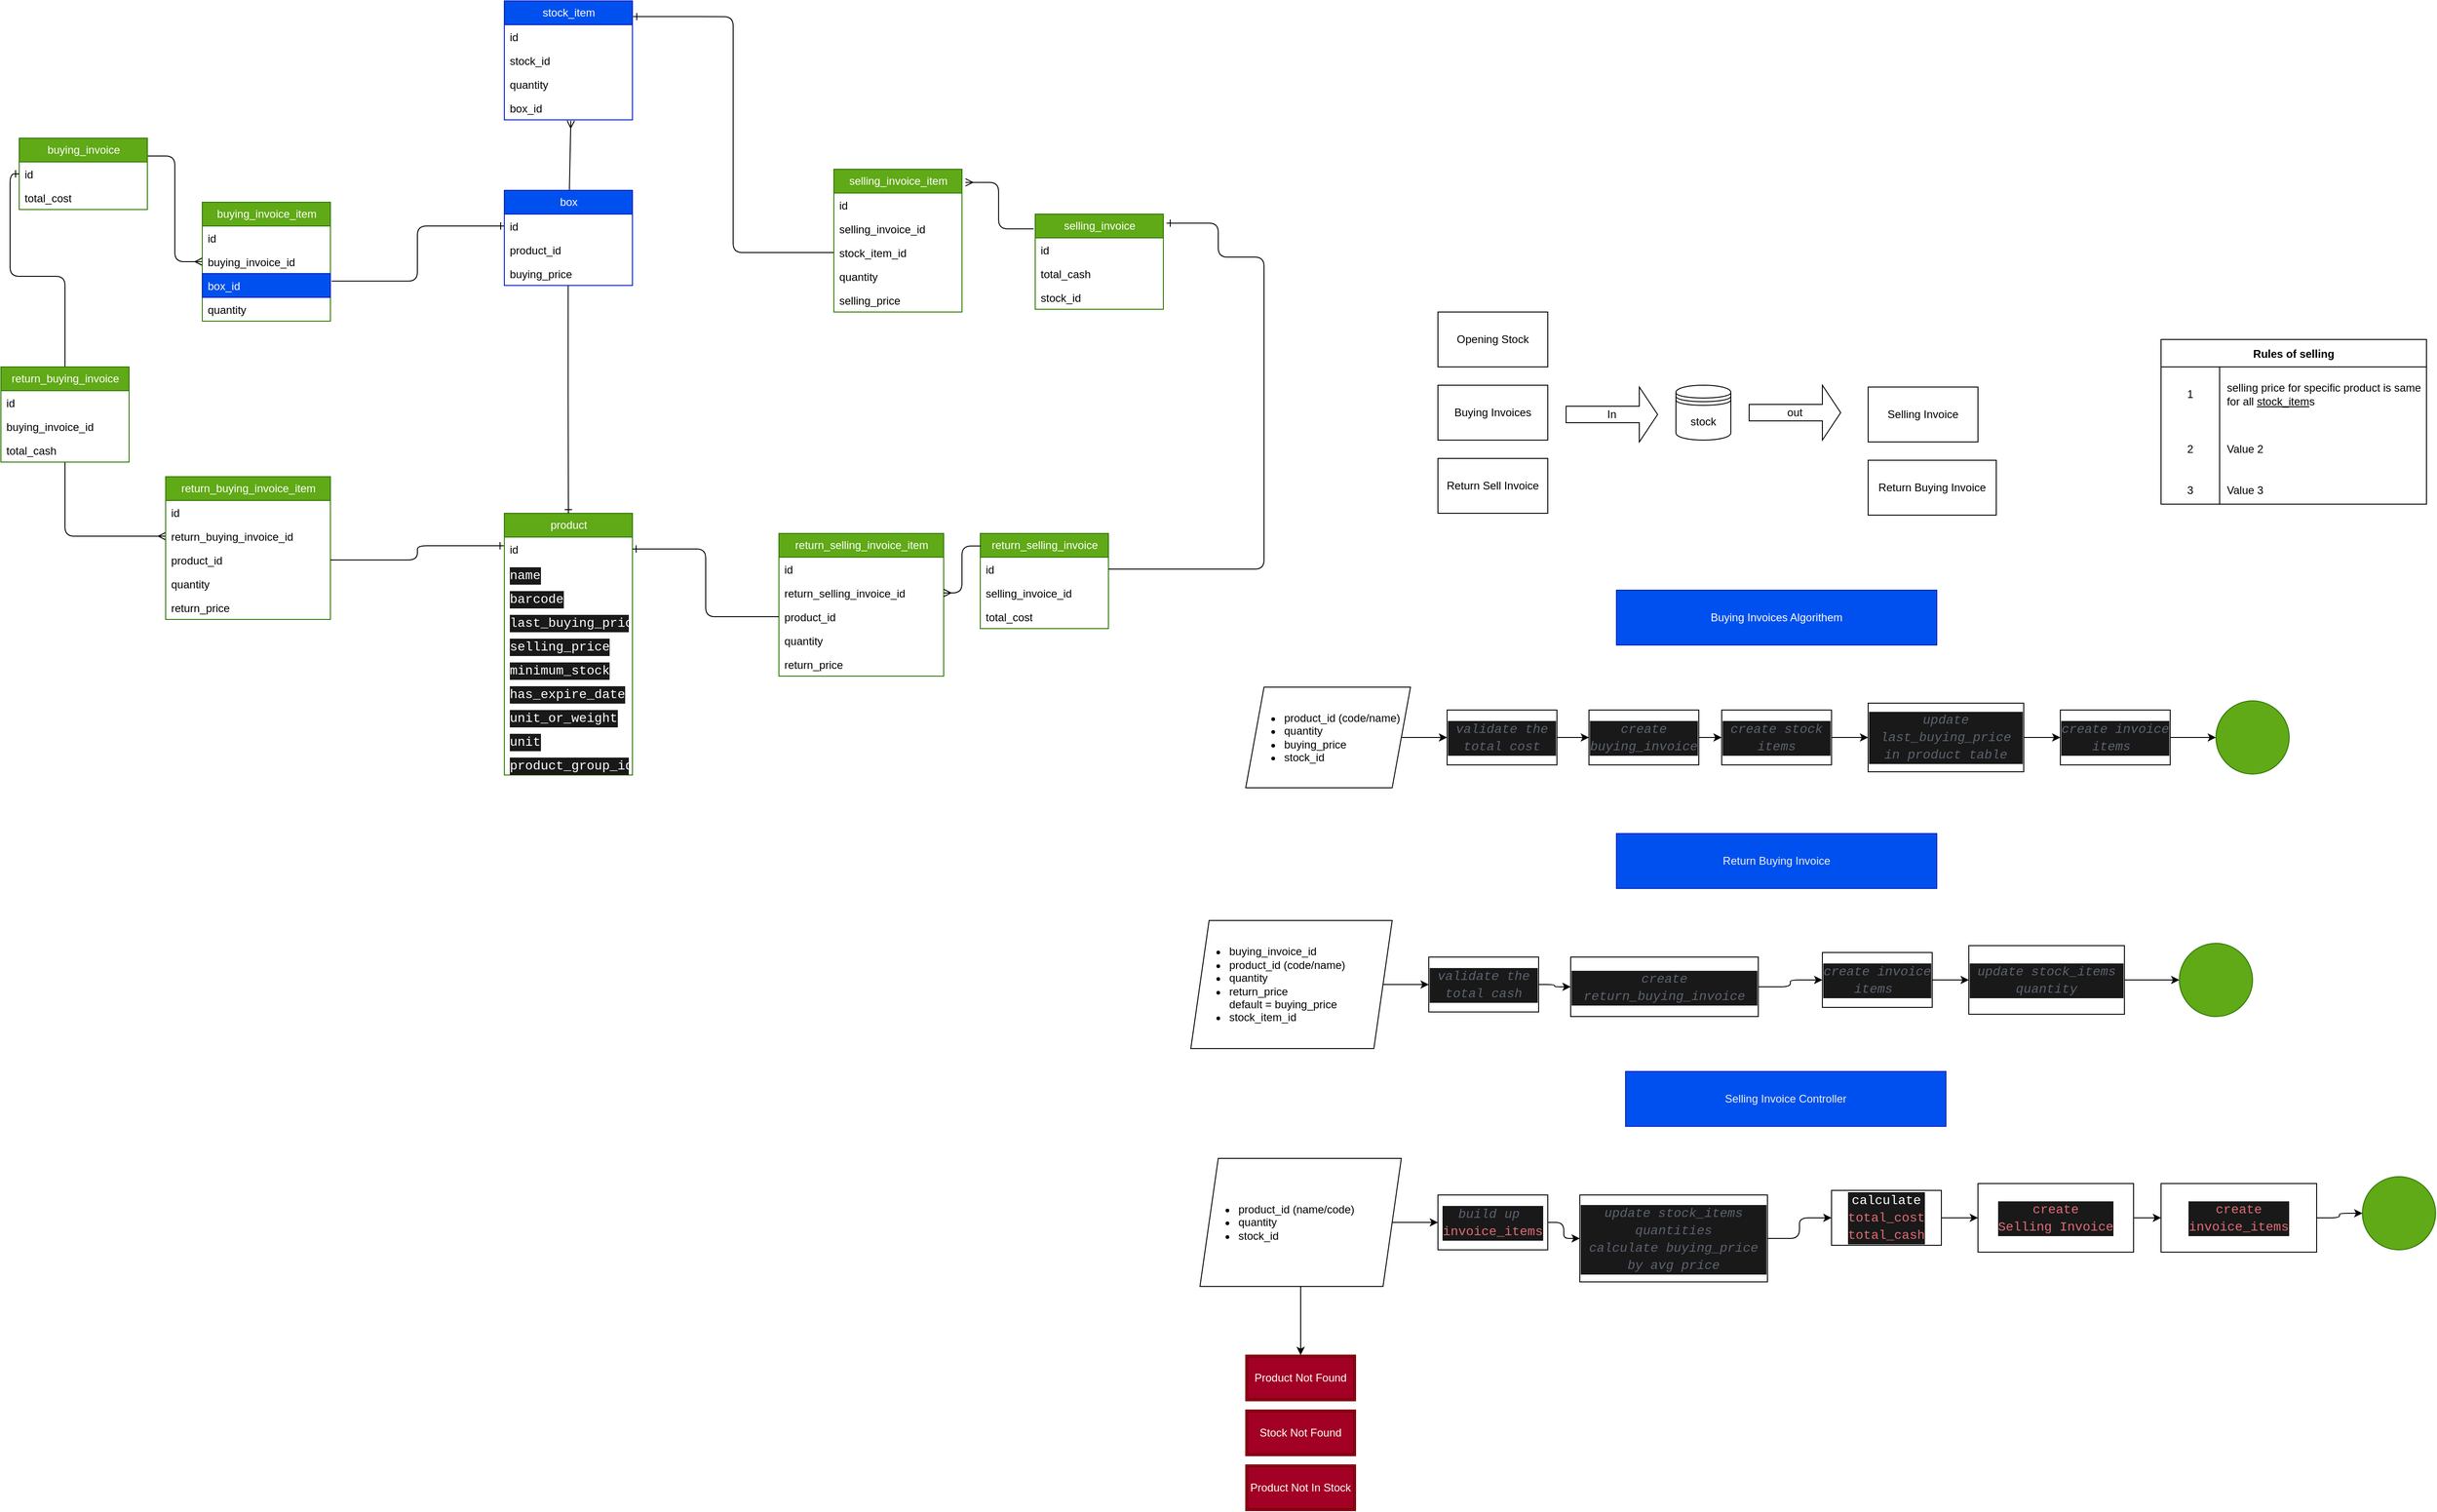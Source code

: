 <mxfile>
    <diagram id="ewKfwyuuxgagrDvrRpuj" name="Page-1">
        <mxGraphModel dx="722" dy="506" grid="1" gridSize="10" guides="1" tooltips="1" connect="1" arrows="1" fold="1" page="1" pageScale="1" pageWidth="850" pageHeight="1100" math="0" shadow="0">
            <root>
                <mxCell id="0"/>
                <mxCell id="1" parent="0"/>
                <mxCell id="28" style="edgeStyle=orthogonalEdgeStyle;html=1;entryX=0;entryY=0.5;entryDx=0;entryDy=0;endArrow=ERmany;endFill=0;exitX=1;exitY=0.25;exitDx=0;exitDy=0;" parent="1" source="6" target="12" edge="1">
                    <mxGeometry relative="1" as="geometry"/>
                </mxCell>
                <mxCell id="6" value="buying_invoice" style="swimlane;fontStyle=0;childLayout=stackLayout;horizontal=1;startSize=26;fillColor=#60a917;horizontalStack=0;resizeParent=1;resizeParentMax=0;resizeLast=0;collapsible=1;marginBottom=0;html=1;fontColor=#ffffff;strokeColor=#2D7600;" parent="1" vertex="1">
                    <mxGeometry x="190" y="190" width="140" height="78" as="geometry"/>
                </mxCell>
                <mxCell id="7" value="id" style="text;strokeColor=none;fillColor=none;align=left;verticalAlign=top;spacingLeft=4;spacingRight=4;overflow=hidden;rotatable=0;points=[[0,0.5],[1,0.5]];portConstraint=eastwest;whiteSpace=wrap;html=1;" parent="6" vertex="1">
                    <mxGeometry y="26" width="140" height="26" as="geometry"/>
                </mxCell>
                <mxCell id="8" value="total_cost" style="text;strokeColor=none;fillColor=none;align=left;verticalAlign=top;spacingLeft=4;spacingRight=4;overflow=hidden;rotatable=0;points=[[0,0.5],[1,0.5]];portConstraint=eastwest;whiteSpace=wrap;html=1;" parent="6" vertex="1">
                    <mxGeometry y="52" width="140" height="26" as="geometry"/>
                </mxCell>
                <mxCell id="39" value="" style="edgeStyle=orthogonalEdgeStyle;html=1;exitX=1.009;exitY=0.316;exitDx=0;exitDy=0;exitPerimeter=0;entryX=0;entryY=0.5;entryDx=0;entryDy=0;endArrow=ERone;endFill=0;" parent="1" source="13" target="20" edge="1">
                    <mxGeometry relative="1" as="geometry"/>
                </mxCell>
                <mxCell id="10" value="buying_invoice_item" style="swimlane;fontStyle=0;childLayout=stackLayout;horizontal=1;startSize=26;fillColor=#60a917;horizontalStack=0;resizeParent=1;resizeParentMax=0;resizeLast=0;collapsible=1;marginBottom=0;html=1;fontColor=#ffffff;strokeColor=#2D7600;" parent="1" vertex="1">
                    <mxGeometry x="390" y="260" width="140" height="130" as="geometry"/>
                </mxCell>
                <mxCell id="11" value="id" style="text;strokeColor=none;fillColor=none;align=left;verticalAlign=top;spacingLeft=4;spacingRight=4;overflow=hidden;rotatable=0;points=[[0,0.5],[1,0.5]];portConstraint=eastwest;whiteSpace=wrap;html=1;" parent="10" vertex="1">
                    <mxGeometry y="26" width="140" height="26" as="geometry"/>
                </mxCell>
                <mxCell id="12" value="buying_invoice_id" style="text;strokeColor=none;fillColor=none;align=left;verticalAlign=top;spacingLeft=4;spacingRight=4;overflow=hidden;rotatable=0;points=[[0,0.5],[1,0.5]];portConstraint=eastwest;whiteSpace=wrap;html=1;" parent="10" vertex="1">
                    <mxGeometry y="52" width="140" height="26" as="geometry"/>
                </mxCell>
                <mxCell id="13" value="box_id" style="text;strokeColor=#001DBC;fillColor=#0050ef;align=left;verticalAlign=top;spacingLeft=4;spacingRight=4;overflow=hidden;rotatable=0;points=[[0,0.5],[1,0.5]];portConstraint=eastwest;whiteSpace=wrap;html=1;fontColor=#ffffff;" parent="10" vertex="1">
                    <mxGeometry y="78" width="140" height="26" as="geometry"/>
                </mxCell>
                <mxCell id="15" value="quantity " style="text;strokeColor=none;fillColor=none;align=left;verticalAlign=top;spacingLeft=4;spacingRight=4;overflow=hidden;rotatable=0;points=[[0,0.5],[1,0.5]];portConstraint=eastwest;whiteSpace=wrap;html=1;" parent="10" vertex="1">
                    <mxGeometry y="104" width="140" height="26" as="geometry"/>
                </mxCell>
                <mxCell id="265" style="edgeStyle=none;html=1;endArrow=ERmany;endFill=0;entryX=0.519;entryY=1.034;entryDx=0;entryDy=0;entryPerimeter=0;" parent="1" source="19" target="267" edge="1">
                    <mxGeometry relative="1" as="geometry"/>
                </mxCell>
                <mxCell id="19" value="box" style="swimlane;fontStyle=0;childLayout=stackLayout;horizontal=1;startSize=26;fillColor=#0050ef;horizontalStack=0;resizeParent=1;resizeParentMax=0;resizeLast=0;collapsible=1;marginBottom=0;html=1;fontColor=#ffffff;strokeColor=#001DBC;" parent="1" vertex="1">
                    <mxGeometry x="720" y="247" width="140" height="104" as="geometry"/>
                </mxCell>
                <mxCell id="20" value="id" style="text;strokeColor=none;fillColor=none;align=left;verticalAlign=top;spacingLeft=4;spacingRight=4;overflow=hidden;rotatable=0;points=[[0,0.5],[1,0.5]];portConstraint=eastwest;whiteSpace=wrap;html=1;" parent="19" vertex="1">
                    <mxGeometry y="26" width="140" height="26" as="geometry"/>
                </mxCell>
                <mxCell id="22" value="product_id " style="text;strokeColor=none;fillColor=none;align=left;verticalAlign=top;spacingLeft=4;spacingRight=4;overflow=hidden;rotatable=0;points=[[0,0.5],[1,0.5]];portConstraint=eastwest;whiteSpace=wrap;html=1;" parent="19" vertex="1">
                    <mxGeometry y="52" width="140" height="26" as="geometry"/>
                </mxCell>
                <mxCell id="24" value="buying_price " style="text;strokeColor=none;fillColor=none;align=left;verticalAlign=top;spacingLeft=4;spacingRight=4;overflow=hidden;rotatable=0;points=[[0,0.5],[1,0.5]];portConstraint=eastwest;whiteSpace=wrap;html=1;" parent="19" vertex="1">
                    <mxGeometry y="78" width="140" height="26" as="geometry"/>
                </mxCell>
                <mxCell id="120" style="edgeStyle=orthogonalEdgeStyle;html=1;entryX=0;entryY=0.5;entryDx=0;entryDy=0;endArrow=ERmany;endFill=0;" parent="1" source="40" target="51" edge="1">
                    <mxGeometry relative="1" as="geometry"/>
                </mxCell>
                <mxCell id="124" style="edgeStyle=orthogonalEdgeStyle;html=1;entryX=0;entryY=0.5;entryDx=0;entryDy=0;endArrow=ERone;endFill=0;" parent="1" source="40" target="7" edge="1">
                    <mxGeometry relative="1" as="geometry"/>
                </mxCell>
                <mxCell id="40" value="return_buying_invoice" style="swimlane;fontStyle=0;childLayout=stackLayout;horizontal=1;startSize=26;fillColor=#60a917;horizontalStack=0;resizeParent=1;resizeParentMax=0;resizeLast=0;collapsible=1;marginBottom=0;html=1;fontColor=#ffffff;strokeColor=#2D7600;" parent="1" vertex="1">
                    <mxGeometry x="170" y="440" width="140" height="104" as="geometry"/>
                </mxCell>
                <mxCell id="41" value="id" style="text;strokeColor=none;fillColor=none;align=left;verticalAlign=top;spacingLeft=4;spacingRight=4;overflow=hidden;rotatable=0;points=[[0,0.5],[1,0.5]];portConstraint=eastwest;whiteSpace=wrap;html=1;" parent="40" vertex="1">
                    <mxGeometry y="26" width="140" height="26" as="geometry"/>
                </mxCell>
                <mxCell id="42" value="&lt;span class=&quot;notion-enable-hover&quot; data-token-index=&quot;0&quot; style=&quot;color:inherit;border-bottom:0.05em solid;word-wrap:break-word&quot;&gt;buying_invoice_id&lt;/span&gt;" style="text;strokeColor=none;fillColor=none;align=left;verticalAlign=top;spacingLeft=4;spacingRight=4;overflow=hidden;rotatable=0;points=[[0,0.5],[1,0.5]];portConstraint=eastwest;whiteSpace=wrap;html=1;" parent="40" vertex="1">
                    <mxGeometry y="52" width="140" height="26" as="geometry"/>
                </mxCell>
                <mxCell id="43" value="total_cash  " style="text;strokeColor=none;fillColor=none;align=left;verticalAlign=top;spacingLeft=4;spacingRight=4;overflow=hidden;rotatable=0;points=[[0,0.5],[1,0.5]];portConstraint=eastwest;whiteSpace=wrap;html=1;" parent="40" vertex="1">
                    <mxGeometry y="78" width="140" height="26" as="geometry"/>
                </mxCell>
                <mxCell id="49" value="return_buying_invoice_item" style="swimlane;fontStyle=0;childLayout=stackLayout;horizontal=1;startSize=26;fillColor=#60a917;horizontalStack=0;resizeParent=1;resizeParentMax=0;resizeLast=0;collapsible=1;marginBottom=0;html=1;fontColor=#ffffff;strokeColor=#2D7600;" parent="1" vertex="1">
                    <mxGeometry x="350" y="560" width="180" height="156" as="geometry"/>
                </mxCell>
                <mxCell id="50" value="id" style="text;strokeColor=none;fillColor=none;align=left;verticalAlign=top;spacingLeft=4;spacingRight=4;overflow=hidden;rotatable=0;points=[[0,0.5],[1,0.5]];portConstraint=eastwest;whiteSpace=wrap;html=1;" parent="49" vertex="1">
                    <mxGeometry y="26" width="180" height="26" as="geometry"/>
                </mxCell>
                <mxCell id="51" value="return_buying_invoice_id" style="text;strokeColor=none;fillColor=none;align=left;verticalAlign=top;spacingLeft=4;spacingRight=4;overflow=hidden;rotatable=0;points=[[0,0.5],[1,0.5]];portConstraint=eastwest;whiteSpace=wrap;html=1;" parent="49" vertex="1">
                    <mxGeometry y="52" width="180" height="26" as="geometry"/>
                </mxCell>
                <mxCell id="52" value="product_id " style="text;strokeColor=none;fillColor=none;align=left;verticalAlign=top;spacingLeft=4;spacingRight=4;overflow=hidden;rotatable=0;points=[[0,0.5],[1,0.5]];portConstraint=eastwest;whiteSpace=wrap;html=1;" parent="49" vertex="1">
                    <mxGeometry y="78" width="180" height="26" as="geometry"/>
                </mxCell>
                <mxCell id="53" value="quantity  " style="text;strokeColor=none;fillColor=none;align=left;verticalAlign=top;spacingLeft=4;spacingRight=4;overflow=hidden;rotatable=0;points=[[0,0.5],[1,0.5]];portConstraint=eastwest;whiteSpace=wrap;html=1;" parent="49" vertex="1">
                    <mxGeometry y="104" width="180" height="26" as="geometry"/>
                </mxCell>
                <mxCell id="54" value="&lt;span class=&quot;notion-enable-hover&quot; data-token-index=&quot;0&quot; style=&quot;color:inherit;border-bottom:0.05em solid;word-wrap:break-word&quot;&gt;return_price &lt;/span&gt;" style="text;strokeColor=none;fillColor=none;align=left;verticalAlign=top;spacingLeft=4;spacingRight=4;overflow=hidden;rotatable=0;points=[[0,0.5],[1,0.5]];portConstraint=eastwest;whiteSpace=wrap;html=1;" parent="49" vertex="1">
                    <mxGeometry y="130" width="180" height="26" as="geometry"/>
                </mxCell>
                <mxCell id="103" value="return_selling_invoice" style="swimlane;fontStyle=0;childLayout=stackLayout;horizontal=1;startSize=26;fillColor=#60a917;horizontalStack=0;resizeParent=1;resizeParentMax=0;resizeLast=0;collapsible=1;marginBottom=0;html=1;fontColor=#ffffff;strokeColor=#2D7600;" parent="1" vertex="1">
                    <mxGeometry x="1240" y="622" width="140" height="104" as="geometry"/>
                </mxCell>
                <mxCell id="104" value="id" style="text;strokeColor=none;fillColor=none;align=left;verticalAlign=top;spacingLeft=4;spacingRight=4;overflow=hidden;rotatable=0;points=[[0,0.5],[1,0.5]];portConstraint=eastwest;whiteSpace=wrap;html=1;" parent="103" vertex="1">
                    <mxGeometry y="26" width="140" height="26" as="geometry"/>
                </mxCell>
                <mxCell id="105" value="selling_invoice_id" style="text;strokeColor=none;fillColor=none;align=left;verticalAlign=top;spacingLeft=4;spacingRight=4;overflow=hidden;rotatable=0;points=[[0,0.5],[1,0.5]];portConstraint=eastwest;whiteSpace=wrap;html=1;" parent="103" vertex="1">
                    <mxGeometry y="52" width="140" height="26" as="geometry"/>
                </mxCell>
                <mxCell id="106" value="total_cost" style="text;strokeColor=none;fillColor=none;align=left;verticalAlign=top;spacingLeft=4;spacingRight=4;overflow=hidden;rotatable=0;points=[[0,0.5],[1,0.5]];portConstraint=eastwest;whiteSpace=wrap;html=1;" parent="103" vertex="1">
                    <mxGeometry y="78" width="140" height="26" as="geometry"/>
                </mxCell>
                <mxCell id="112" value="return_selling_invoice_item" style="swimlane;fontStyle=0;childLayout=stackLayout;horizontal=1;startSize=26;fillColor=#60a917;horizontalStack=0;resizeParent=1;resizeParentMax=0;resizeLast=0;collapsible=1;marginBottom=0;html=1;fontColor=#ffffff;strokeColor=#2D7600;" parent="1" vertex="1">
                    <mxGeometry x="1020" y="622" width="180" height="156" as="geometry"/>
                </mxCell>
                <mxCell id="113" value="id" style="text;strokeColor=none;fillColor=none;align=left;verticalAlign=top;spacingLeft=4;spacingRight=4;overflow=hidden;rotatable=0;points=[[0,0.5],[1,0.5]];portConstraint=eastwest;whiteSpace=wrap;html=1;" parent="112" vertex="1">
                    <mxGeometry y="26" width="180" height="26" as="geometry"/>
                </mxCell>
                <mxCell id="114" value="return_selling_invoice_id" style="text;strokeColor=none;fillColor=none;align=left;verticalAlign=top;spacingLeft=4;spacingRight=4;overflow=hidden;rotatable=0;points=[[0,0.5],[1,0.5]];portConstraint=eastwest;whiteSpace=wrap;html=1;" parent="112" vertex="1">
                    <mxGeometry y="52" width="180" height="26" as="geometry"/>
                </mxCell>
                <mxCell id="116" value="product_id" style="text;strokeColor=none;fillColor=none;align=left;verticalAlign=top;spacingLeft=4;spacingRight=4;overflow=hidden;rotatable=0;points=[[0,0.5],[1,0.5]];portConstraint=eastwest;whiteSpace=wrap;html=1;" parent="112" vertex="1">
                    <mxGeometry y="78" width="180" height="26" as="geometry"/>
                </mxCell>
                <mxCell id="240" value="quantity" style="text;strokeColor=none;fillColor=none;align=left;verticalAlign=top;spacingLeft=4;spacingRight=4;overflow=hidden;rotatable=0;points=[[0,0.5],[1,0.5]];portConstraint=eastwest;whiteSpace=wrap;html=1;" parent="112" vertex="1">
                    <mxGeometry y="104" width="180" height="26" as="geometry"/>
                </mxCell>
                <mxCell id="241" value="return_price" style="text;strokeColor=none;fillColor=none;align=left;verticalAlign=top;spacingLeft=4;spacingRight=4;overflow=hidden;rotatable=0;points=[[0,0.5],[1,0.5]];portConstraint=eastwest;whiteSpace=wrap;html=1;" parent="112" vertex="1">
                    <mxGeometry y="130" width="180" height="26" as="geometry"/>
                </mxCell>
                <mxCell id="125" style="edgeStyle=orthogonalEdgeStyle;html=1;entryX=1;entryY=0.5;entryDx=0;entryDy=0;endArrow=ERmany;endFill=0;exitX=0.003;exitY=0.132;exitDx=0;exitDy=0;exitPerimeter=0;" parent="1" source="103" target="114" edge="1">
                    <mxGeometry relative="1" as="geometry"/>
                </mxCell>
                <mxCell id="127" style="edgeStyle=orthogonalEdgeStyle;html=1;entryX=1.027;entryY=0.092;entryDx=0;entryDy=0;endArrow=ERmany;endFill=0;entryPerimeter=0;exitX=-0.012;exitY=0.155;exitDx=0;exitDy=0;exitPerimeter=0;" parent="1" source="254" target="246" edge="1">
                    <mxGeometry relative="1" as="geometry">
                        <mxPoint x="1310" y="290" as="sourcePoint"/>
                        <mxPoint x="1200" y="286" as="targetPoint"/>
                    </mxGeometry>
                </mxCell>
                <mxCell id="128" style="edgeStyle=orthogonalEdgeStyle;html=1;endArrow=ERone;endFill=0;exitX=1;exitY=0.5;exitDx=0;exitDy=0;entryX=1.025;entryY=0.095;entryDx=0;entryDy=0;entryPerimeter=0;" parent="1" source="104" target="254" edge="1">
                    <mxGeometry relative="1" as="geometry">
                        <mxPoint x="1460.7" y="313.65" as="targetPoint"/>
                        <Array as="points">
                            <mxPoint x="1550" y="661"/>
                            <mxPoint x="1550" y="320"/>
                            <mxPoint x="1500" y="320"/>
                            <mxPoint x="1500" y="283"/>
                        </Array>
                    </mxGeometry>
                </mxCell>
                <mxCell id="129" value="stock" style="shape=datastore;whiteSpace=wrap;html=1;strokeColor=default;" parent="1" vertex="1">
                    <mxGeometry x="2000" y="460" width="60" height="60" as="geometry"/>
                </mxCell>
                <mxCell id="130" value="In" style="shape=singleArrow;direction=east;whiteSpace=wrap;html=1;strokeColor=default;" parent="1" vertex="1">
                    <mxGeometry x="1880" y="462" width="100" height="60" as="geometry"/>
                </mxCell>
                <UserObject label="Opening Stock" treeRoot="1" id="131">
                    <mxCell style="whiteSpace=wrap;html=1;align=center;treeFolding=1;treeMoving=1;newEdgeStyle={&quot;edgeStyle&quot;:&quot;elbowEdgeStyle&quot;,&quot;startArrow&quot;:&quot;none&quot;,&quot;endArrow&quot;:&quot;none&quot;};strokeColor=default;" parent="1" vertex="1">
                        <mxGeometry x="1740" y="380" width="120" height="60" as="geometry"/>
                    </mxCell>
                </UserObject>
                <UserObject label="Buying Invoices" treeRoot="1" id="132">
                    <mxCell style="whiteSpace=wrap;html=1;align=center;treeFolding=1;treeMoving=1;newEdgeStyle={&quot;edgeStyle&quot;:&quot;elbowEdgeStyle&quot;,&quot;startArrow&quot;:&quot;none&quot;,&quot;endArrow&quot;:&quot;none&quot;};strokeColor=default;" parent="1" vertex="1">
                        <mxGeometry x="1740" y="460" width="120" height="60" as="geometry"/>
                    </mxCell>
                </UserObject>
                <UserObject label="Return Sell Invoice" treeRoot="1" id="133">
                    <mxCell style="whiteSpace=wrap;html=1;align=center;treeFolding=1;treeMoving=1;newEdgeStyle={&quot;edgeStyle&quot;:&quot;elbowEdgeStyle&quot;,&quot;startArrow&quot;:&quot;none&quot;,&quot;endArrow&quot;:&quot;none&quot;};strokeColor=default;" parent="1" vertex="1">
                        <mxGeometry x="1740" y="540" width="120" height="60" as="geometry"/>
                    </mxCell>
                </UserObject>
                <UserObject label="Selling Invoice" treeRoot="1" id="134">
                    <mxCell style="whiteSpace=wrap;html=1;align=center;treeFolding=1;treeMoving=1;newEdgeStyle={&quot;edgeStyle&quot;:&quot;elbowEdgeStyle&quot;,&quot;startArrow&quot;:&quot;none&quot;,&quot;endArrow&quot;:&quot;none&quot;};strokeColor=default;" parent="1" vertex="1">
                        <mxGeometry x="2210" y="462" width="120" height="60" as="geometry"/>
                    </mxCell>
                </UserObject>
                <UserObject label="Return Buying Invoice" treeRoot="1" id="135">
                    <mxCell style="whiteSpace=wrap;html=1;align=center;treeFolding=1;treeMoving=1;newEdgeStyle={&quot;edgeStyle&quot;:&quot;elbowEdgeStyle&quot;,&quot;startArrow&quot;:&quot;none&quot;,&quot;endArrow&quot;:&quot;none&quot;};strokeColor=default;" parent="1" vertex="1">
                        <mxGeometry x="2210" y="542" width="140" height="60" as="geometry"/>
                    </mxCell>
                </UserObject>
                <mxCell id="137" value="out" style="shape=singleArrow;direction=east;whiteSpace=wrap;html=1;strokeColor=default;" parent="1" vertex="1">
                    <mxGeometry x="2080" y="460" width="100" height="60" as="geometry"/>
                </mxCell>
                <UserObject label="Buying Invoices Algorithem" treeRoot="1" id="141">
                    <mxCell style="whiteSpace=wrap;html=1;align=center;treeFolding=1;treeMoving=1;newEdgeStyle={&quot;edgeStyle&quot;:&quot;elbowEdgeStyle&quot;,&quot;startArrow&quot;:&quot;none&quot;,&quot;endArrow&quot;:&quot;none&quot;};strokeColor=#001DBC;fillColor=#0050ef;fontColor=#ffffff;" parent="1" vertex="1">
                        <mxGeometry x="1935" y="684" width="350" height="60" as="geometry"/>
                    </mxCell>
                </UserObject>
                <mxCell id="166" style="edgeStyle=orthogonalEdgeStyle;html=1;entryX=0;entryY=0.5;entryDx=0;entryDy=0;endArrow=classic;endFill=1;" parent="1" source="142" target="163" edge="1">
                    <mxGeometry relative="1" as="geometry"/>
                </mxCell>
                <mxCell id="142" value="&lt;ul&gt;&lt;li&gt;product_id (code/name)&lt;/li&gt;&lt;li&gt;quantity&lt;/li&gt;&lt;li&gt;buying_price&lt;/li&gt;&lt;li&gt;stock_id&lt;/li&gt;&lt;/ul&gt;" style="shape=parallelogram;perimeter=parallelogramPerimeter;whiteSpace=wrap;html=1;fixedSize=1;strokeColor=default;align=left;" parent="1" vertex="1">
                    <mxGeometry x="1530" y="790" width="180" height="110" as="geometry"/>
                </mxCell>
                <mxCell id="147" value="" style="edgeStyle=orthogonalEdgeStyle;html=1;endArrow=classic;endFill=1;" parent="1" source="143" target="146" edge="1">
                    <mxGeometry relative="1" as="geometry"/>
                </mxCell>
                <mxCell id="143" value="&lt;div style=&quot;color: rgb(171, 178, 191); background-color: rgb(25, 25, 25); font-family: Consolas, &amp;quot;Courier New&amp;quot;, monospace; font-size: 14px; line-height: 19px;&quot;&gt;&lt;span style=&quot;color: #5c6370;font-style: italic;&quot;&gt;create stock items&lt;/span&gt;&lt;/div&gt;" style="rounded=0;whiteSpace=wrap;html=1;strokeColor=default;" parent="1" vertex="1">
                    <mxGeometry x="2050" y="815" width="120" height="60" as="geometry"/>
                </mxCell>
                <mxCell id="149" value="" style="edgeStyle=orthogonalEdgeStyle;html=1;endArrow=classic;endFill=1;" parent="1" source="146" target="148" edge="1">
                    <mxGeometry relative="1" as="geometry"/>
                </mxCell>
                <mxCell id="146" value="&lt;div style=&quot;color: rgb(171, 178, 191); background-color: rgb(25, 25, 25); font-family: Consolas, &amp;quot;Courier New&amp;quot;, monospace; font-size: 14px; line-height: 19px;&quot;&gt;&lt;span style=&quot;color: #5c6370;font-style: italic;&quot;&gt;update last_buying_price in product table&lt;/span&gt;&lt;/div&gt;" style="rounded=0;whiteSpace=wrap;html=1;" parent="1" vertex="1">
                    <mxGeometry x="2210" y="807.5" width="170" height="75" as="geometry"/>
                </mxCell>
                <mxCell id="152" value="" style="edgeStyle=orthogonalEdgeStyle;html=1;endArrow=classic;endFill=1;" parent="1" source="148" target="151" edge="1">
                    <mxGeometry relative="1" as="geometry"/>
                </mxCell>
                <mxCell id="148" value="&lt;br&gt;&lt;div style=&quot;color: rgb(171, 178, 191); background-color: rgb(25, 25, 25); font-family: Consolas, &amp;quot;Courier New&amp;quot;, monospace; font-weight: normal; font-size: 14px; line-height: 19px;&quot;&gt;&lt;div&gt;&lt;span style=&quot;color: #5c6370;font-style: italic;&quot;&gt;create invoice items&amp;nbsp;&lt;/span&gt;&lt;/div&gt;&lt;/div&gt;&lt;br&gt;" style="whiteSpace=wrap;html=1;rounded=0;" parent="1" vertex="1">
                    <mxGeometry x="2420" y="815" width="120" height="60" as="geometry"/>
                </mxCell>
                <mxCell id="151" value="" style="ellipse;whiteSpace=wrap;html=1;rounded=0;fillColor=#60a917;fontColor=#ffffff;strokeColor=#2D7600;" parent="1" vertex="1">
                    <mxGeometry x="2590" y="805" width="80" height="80" as="geometry"/>
                </mxCell>
                <UserObject label="&lt;span style=&quot;color: rgb(240, 240, 240);&quot;&gt;Return Buying Invoice&lt;/span&gt;" treeRoot="1" id="153">
                    <mxCell style="whiteSpace=wrap;html=1;align=center;treeFolding=1;treeMoving=1;newEdgeStyle={&quot;edgeStyle&quot;:&quot;elbowEdgeStyle&quot;,&quot;startArrow&quot;:&quot;none&quot;,&quot;endArrow&quot;:&quot;none&quot;};strokeColor=#001DBC;fillColor=#0050ef;fontColor=#ffffff;" parent="1" vertex="1">
                        <mxGeometry x="1935" y="950" width="350" height="60" as="geometry"/>
                    </mxCell>
                </UserObject>
                <mxCell id="167" style="edgeStyle=orthogonalEdgeStyle;html=1;entryX=0;entryY=0.5;entryDx=0;entryDy=0;endArrow=classic;endFill=1;" parent="1" source="163" target="165" edge="1">
                    <mxGeometry relative="1" as="geometry"/>
                </mxCell>
                <mxCell id="163" value="&lt;div style=&quot;color: rgb(171, 178, 191); background-color: rgb(25, 25, 25); font-family: Consolas, &amp;quot;Courier New&amp;quot;, monospace; font-size: 14px; line-height: 19px;&quot;&gt;&lt;span style=&quot;color: #5c6370;font-style: italic;&quot;&gt;validate the total cost&lt;/span&gt;&lt;/div&gt;" style="rounded=0;whiteSpace=wrap;html=1;strokeColor=default;" parent="1" vertex="1">
                    <mxGeometry x="1750" y="815" width="120" height="60" as="geometry"/>
                </mxCell>
                <mxCell id="168" style="edgeStyle=orthogonalEdgeStyle;html=1;entryX=0;entryY=0.5;entryDx=0;entryDy=0;endArrow=classic;endFill=1;" parent="1" source="165" target="143" edge="1">
                    <mxGeometry relative="1" as="geometry"/>
                </mxCell>
                <mxCell id="165" value="&lt;div style=&quot;color: rgb(171, 178, 191); background-color: rgb(25, 25, 25); font-family: Consolas, &amp;quot;Courier New&amp;quot;, monospace; font-size: 14px; line-height: 19px;&quot;&gt;&lt;span style=&quot;color: #5c6370;font-style: italic;&quot;&gt;create buying_invoice&lt;/span&gt;&lt;/div&gt;" style="rounded=0;whiteSpace=wrap;html=1;strokeColor=default;" parent="1" vertex="1">
                    <mxGeometry x="1905" y="815" width="120" height="60" as="geometry"/>
                </mxCell>
                <mxCell id="169" style="edgeStyle=orthogonalEdgeStyle;html=1;entryX=0;entryY=0.5;entryDx=0;entryDy=0;endArrow=classic;endFill=1;" parent="1" source="170" target="179" edge="1">
                    <mxGeometry relative="1" as="geometry"/>
                </mxCell>
                <mxCell id="170" value="&lt;ul&gt;&lt;li&gt;buying_invoice_id&lt;/li&gt;&lt;li&gt;product_id (code/name)&lt;/li&gt;&lt;li&gt;quantity&lt;/li&gt;&lt;li&gt;return_price&lt;br&gt;default = buying_price&lt;/li&gt;&lt;li&gt;stock_item_id&lt;/li&gt;&lt;/ul&gt;" style="shape=parallelogram;perimeter=parallelogramPerimeter;whiteSpace=wrap;html=1;fixedSize=1;strokeColor=default;align=left;" parent="1" vertex="1">
                    <mxGeometry x="1470" y="1045" width="220" height="140" as="geometry"/>
                </mxCell>
                <mxCell id="171" value="" style="edgeStyle=orthogonalEdgeStyle;html=1;endArrow=classic;endFill=1;" parent="1" source="172" target="174" edge="1">
                    <mxGeometry relative="1" as="geometry"/>
                </mxCell>
                <mxCell id="172" value="&lt;div style=&quot;color: rgb(171, 178, 191); background-color: rgb(25, 25, 25); font-family: Consolas, &amp;quot;Courier New&amp;quot;, monospace; font-size: 14px; line-height: 19px;&quot;&gt;&lt;span style=&quot;color: rgb(92, 99, 112); font-style: italic;&quot;&gt;create invoice items&amp;nbsp;&lt;/span&gt;&lt;/div&gt;" style="rounded=0;whiteSpace=wrap;html=1;strokeColor=default;" parent="1" vertex="1">
                    <mxGeometry x="2160" y="1080" width="120" height="60" as="geometry"/>
                </mxCell>
                <mxCell id="173" value="" style="edgeStyle=orthogonalEdgeStyle;html=1;endArrow=classic;endFill=1;entryX=0;entryY=0.5;entryDx=0;entryDy=0;" parent="1" source="174" target="177" edge="1">
                    <mxGeometry relative="1" as="geometry">
                        <mxPoint x="2530" y="1110" as="targetPoint"/>
                    </mxGeometry>
                </mxCell>
                <mxCell id="174" value="&lt;div style=&quot;color: rgb(171, 178, 191); background-color: rgb(25, 25, 25); font-family: Consolas, &amp;quot;Courier New&amp;quot;, monospace; font-size: 14px; line-height: 19px;&quot;&gt;&lt;span style=&quot;color: #5c6370;font-style: italic;&quot;&gt;update stock_items quantity&lt;/span&gt;&lt;/div&gt;" style="rounded=0;whiteSpace=wrap;html=1;" parent="1" vertex="1">
                    <mxGeometry x="2320" y="1072.5" width="170" height="75" as="geometry"/>
                </mxCell>
                <mxCell id="177" value="" style="ellipse;whiteSpace=wrap;html=1;rounded=0;fillColor=#60a917;fontColor=#ffffff;strokeColor=#2D7600;" parent="1" vertex="1">
                    <mxGeometry x="2550" y="1070" width="80" height="80" as="geometry"/>
                </mxCell>
                <mxCell id="178" style="edgeStyle=orthogonalEdgeStyle;html=1;entryX=0;entryY=0.5;entryDx=0;entryDy=0;endArrow=classic;endFill=1;" parent="1" source="179" target="181" edge="1">
                    <mxGeometry relative="1" as="geometry"/>
                </mxCell>
                <mxCell id="179" value="&lt;div style=&quot;color: rgb(171, 178, 191); background-color: rgb(25, 25, 25); font-family: Consolas, &amp;quot;Courier New&amp;quot;, monospace; font-size: 14px; line-height: 19px;&quot;&gt;&lt;span style=&quot;color: #5c6370;font-style: italic;&quot;&gt;validate the total cash&lt;/span&gt;&lt;/div&gt;" style="rounded=0;whiteSpace=wrap;html=1;strokeColor=default;" parent="1" vertex="1">
                    <mxGeometry x="1730" y="1085" width="120" height="60" as="geometry"/>
                </mxCell>
                <mxCell id="180" style="edgeStyle=orthogonalEdgeStyle;html=1;entryX=0;entryY=0.5;entryDx=0;entryDy=0;endArrow=classic;endFill=1;" parent="1" source="181" target="172" edge="1">
                    <mxGeometry relative="1" as="geometry"/>
                </mxCell>
                <mxCell id="181" value="&lt;div style=&quot;color: rgb(171, 178, 191); background-color: rgb(25, 25, 25); font-family: Consolas, &amp;quot;Courier New&amp;quot;, monospace; font-size: 14px; line-height: 19px;&quot;&gt;&lt;span style=&quot;color: #5c6370;font-style: italic;&quot;&gt;create return_buying_invoice&lt;/span&gt;&lt;/div&gt;" style="rounded=0;whiteSpace=wrap;html=1;strokeColor=default;" parent="1" vertex="1">
                    <mxGeometry x="1885" y="1085" width="205" height="65" as="geometry"/>
                </mxCell>
                <mxCell id="182" value="product" style="swimlane;fontStyle=0;childLayout=stackLayout;horizontal=1;startSize=26;fillColor=#60a917;horizontalStack=0;resizeParent=1;resizeParentMax=0;resizeLast=0;collapsible=1;marginBottom=0;html=1;fontColor=#ffffff;strokeColor=#2D7600;" parent="1" vertex="1">
                    <mxGeometry x="720" y="600" width="140" height="286" as="geometry"/>
                </mxCell>
                <mxCell id="183" value="id" style="text;strokeColor=none;fillColor=none;align=left;verticalAlign=top;spacingLeft=4;spacingRight=4;overflow=hidden;rotatable=0;points=[[0,0.5],[1,0.5]];portConstraint=eastwest;whiteSpace=wrap;html=1;" parent="182" vertex="1">
                    <mxGeometry y="26" width="140" height="26" as="geometry"/>
                </mxCell>
                <mxCell id="184" value="&lt;div style=&quot;background-color: rgb(25, 25, 25); font-family: Consolas, &amp;quot;Courier New&amp;quot;, monospace; font-size: 14px; line-height: 19px;&quot;&gt;&lt;span style=&quot;&quot;&gt;name&lt;/span&gt;&lt;/div&gt;" style="text;align=left;verticalAlign=top;spacingLeft=4;spacingRight=4;overflow=hidden;rotatable=0;points=[[0,0.5],[1,0.5]];portConstraint=eastwest;whiteSpace=wrap;html=1;fontColor=#FFFFFF;" parent="182" vertex="1">
                    <mxGeometry y="52" width="140" height="26" as="geometry"/>
                </mxCell>
                <mxCell id="185" value="&lt;div style=&quot;background-color: rgb(25, 25, 25); font-family: Consolas, &amp;quot;Courier New&amp;quot;, monospace; font-size: 14px; line-height: 19px;&quot;&gt;&lt;span style=&quot;&quot;&gt;barcode&lt;/span&gt;&lt;/div&gt;" style="text;align=left;verticalAlign=top;spacingLeft=4;spacingRight=4;overflow=hidden;rotatable=0;points=[[0,0.5],[1,0.5]];portConstraint=eastwest;whiteSpace=wrap;html=1;fontColor=#FFFFFF;" parent="182" vertex="1">
                    <mxGeometry y="78" width="140" height="26" as="geometry"/>
                </mxCell>
                <mxCell id="186" value="&lt;div style=&quot;background-color: rgb(25, 25, 25); font-family: Consolas, &amp;quot;Courier New&amp;quot;, monospace; font-size: 14px; line-height: 19px;&quot;&gt;&lt;span style=&quot;&quot;&gt;last_buying_price&lt;/span&gt;&lt;/div&gt;" style="text;align=left;verticalAlign=top;spacingLeft=4;spacingRight=4;overflow=hidden;rotatable=0;points=[[0,0.5],[1,0.5]];portConstraint=eastwest;whiteSpace=wrap;html=1;fontColor=#FFFFFF;" parent="182" vertex="1">
                    <mxGeometry y="104" width="140" height="26" as="geometry"/>
                </mxCell>
                <mxCell id="187" value="&lt;div style=&quot;background-color: rgb(25, 25, 25); font-family: Consolas, &amp;quot;Courier New&amp;quot;, monospace; font-size: 14px; line-height: 19px;&quot;&gt;&lt;span style=&quot;&quot;&gt;selling_price&lt;/span&gt;&lt;/div&gt;" style="text;align=left;verticalAlign=top;spacingLeft=4;spacingRight=4;overflow=hidden;rotatable=0;points=[[0,0.5],[1,0.5]];portConstraint=eastwest;whiteSpace=wrap;html=1;fontColor=#FFFFFF;" parent="182" vertex="1">
                    <mxGeometry y="130" width="140" height="26" as="geometry"/>
                </mxCell>
                <mxCell id="190" value="&lt;div style=&quot;background-color: rgb(25, 25, 25); font-family: Consolas, &amp;quot;Courier New&amp;quot;, monospace; font-size: 14px; line-height: 19px;&quot;&gt;&lt;div style=&quot;line-height: 19px;&quot;&gt;&lt;span style=&quot;&quot;&gt;minimum_stock&lt;/span&gt;&lt;/div&gt;&lt;/div&gt;" style="text;align=left;verticalAlign=top;spacingLeft=4;spacingRight=4;overflow=hidden;rotatable=0;points=[[0,0.5],[1,0.5]];portConstraint=eastwest;whiteSpace=wrap;html=1;fontColor=#FFFFFF;" parent="182" vertex="1">
                    <mxGeometry y="156" width="140" height="26" as="geometry"/>
                </mxCell>
                <mxCell id="191" value="&lt;div style=&quot;background-color: rgb(25, 25, 25); font-family: Consolas, &amp;quot;Courier New&amp;quot;, monospace; font-size: 14px; line-height: 19px;&quot;&gt;&lt;div style=&quot;line-height: 19px;&quot;&gt;&lt;span style=&quot;&quot;&gt;has_expire_date&lt;/span&gt;&lt;/div&gt;&lt;/div&gt;" style="text;align=left;verticalAlign=top;spacingLeft=4;spacingRight=4;overflow=hidden;rotatable=0;points=[[0,0.5],[1,0.5]];portConstraint=eastwest;whiteSpace=wrap;html=1;fontColor=#FFFFFF;" parent="182" vertex="1">
                    <mxGeometry y="182" width="140" height="26" as="geometry"/>
                </mxCell>
                <mxCell id="192" value="&lt;div style=&quot;background-color: rgb(25, 25, 25); font-family: Consolas, &amp;quot;Courier New&amp;quot;, monospace; font-size: 14px; line-height: 19px;&quot;&gt;&lt;div style=&quot;line-height: 19px;&quot;&gt;&lt;span style=&quot;&quot;&gt;unit_or_weight&lt;/span&gt;&lt;/div&gt;&lt;/div&gt;" style="text;align=left;verticalAlign=top;spacingLeft=4;spacingRight=4;overflow=hidden;rotatable=0;points=[[0,0.5],[1,0.5]];portConstraint=eastwest;whiteSpace=wrap;html=1;fontColor=#FFFFFF;" parent="182" vertex="1">
                    <mxGeometry y="208" width="140" height="26" as="geometry"/>
                </mxCell>
                <mxCell id="193" value="&lt;div style=&quot;background-color: rgb(25, 25, 25); font-family: Consolas, &amp;quot;Courier New&amp;quot;, monospace; font-size: 14px; line-height: 19px;&quot;&gt;&lt;div style=&quot;line-height: 19px;&quot;&gt;&lt;span style=&quot;&quot;&gt;unit&lt;/span&gt;&lt;/div&gt;&lt;/div&gt;" style="text;align=left;verticalAlign=top;spacingLeft=4;spacingRight=4;overflow=hidden;rotatable=0;points=[[0,0.5],[1,0.5]];portConstraint=eastwest;whiteSpace=wrap;html=1;fontColor=#FFFFFF;" parent="182" vertex="1">
                    <mxGeometry y="234" width="140" height="26" as="geometry"/>
                </mxCell>
                <mxCell id="194" value="&lt;div style=&quot;background-color: rgb(25, 25, 25); font-family: Consolas, &amp;quot;Courier New&amp;quot;, monospace; font-size: 14px; line-height: 19px;&quot;&gt;&lt;div style=&quot;line-height: 19px;&quot;&gt;&lt;div style=&quot;line-height: 19px;&quot;&gt;&lt;span style=&quot;&quot;&gt;product_group_id&lt;/span&gt;&lt;/div&gt;&lt;/div&gt;&lt;/div&gt;" style="text;align=left;verticalAlign=top;spacingLeft=4;spacingRight=4;overflow=hidden;rotatable=0;points=[[0,0.5],[1,0.5]];portConstraint=eastwest;whiteSpace=wrap;html=1;fontColor=#FFFFFF;" parent="182" vertex="1">
                    <mxGeometry y="260" width="140" height="26" as="geometry"/>
                </mxCell>
                <mxCell id="188" style="edgeStyle=orthogonalEdgeStyle;html=1;entryX=0.5;entryY=0;entryDx=0;entryDy=0;endArrow=ERone;endFill=0;exitX=0.498;exitY=1.008;exitDx=0;exitDy=0;exitPerimeter=0;" parent="1" source="24" target="182" edge="1">
                    <mxGeometry relative="1" as="geometry"/>
                </mxCell>
                <mxCell id="189" style="edgeStyle=orthogonalEdgeStyle;html=1;entryX=-0.005;entryY=0.124;entryDx=0;entryDy=0;entryPerimeter=0;endArrow=ERone;endFill=0;" parent="1" source="52" target="182" edge="1">
                    <mxGeometry relative="1" as="geometry"/>
                </mxCell>
                <mxCell id="198" value="Rules of selling" style="shape=table;startSize=30;container=1;collapsible=0;childLayout=tableLayout;fixedRows=1;rowLines=0;fontStyle=1;strokeColor=default;" parent="1" vertex="1">
                    <mxGeometry x="2530" y="410" width="290" height="180" as="geometry"/>
                </mxCell>
                <mxCell id="199" value="" style="shape=tableRow;horizontal=0;startSize=0;swimlaneHead=0;swimlaneBody=0;top=0;left=0;bottom=0;right=0;collapsible=0;dropTarget=0;fillColor=none;points=[[0,0.5],[1,0.5]];portConstraint=eastwest;strokeColor=default;" parent="198" vertex="1">
                    <mxGeometry y="30" width="290" height="60" as="geometry"/>
                </mxCell>
                <mxCell id="200" value="1" style="shape=partialRectangle;html=1;whiteSpace=wrap;connectable=0;fillColor=none;top=0;left=0;bottom=0;right=0;overflow=hidden;pointerEvents=1;strokeColor=default;" parent="199" vertex="1">
                    <mxGeometry width="64" height="60" as="geometry">
                        <mxRectangle width="64" height="60" as="alternateBounds"/>
                    </mxGeometry>
                </mxCell>
                <mxCell id="201" value="selling price for specific product is same for all &lt;u&gt;stock_item&lt;/u&gt;s&amp;nbsp;" style="shape=partialRectangle;html=1;whiteSpace=wrap;connectable=0;fillColor=none;top=0;left=0;bottom=0;right=0;align=left;spacingLeft=6;overflow=hidden;strokeColor=default;" parent="199" vertex="1">
                    <mxGeometry x="64" width="226" height="60" as="geometry">
                        <mxRectangle width="226" height="60" as="alternateBounds"/>
                    </mxGeometry>
                </mxCell>
                <mxCell id="202" value="" style="shape=tableRow;horizontal=0;startSize=0;swimlaneHead=0;swimlaneBody=0;top=0;left=0;bottom=0;right=0;collapsible=0;dropTarget=0;fillColor=none;points=[[0,0.5],[1,0.5]];portConstraint=eastwest;strokeColor=default;" parent="198" vertex="1">
                    <mxGeometry y="90" width="290" height="60" as="geometry"/>
                </mxCell>
                <mxCell id="203" value="2" style="shape=partialRectangle;html=1;whiteSpace=wrap;connectable=0;fillColor=none;top=0;left=0;bottom=0;right=0;overflow=hidden;strokeColor=default;" parent="202" vertex="1">
                    <mxGeometry width="64" height="60" as="geometry">
                        <mxRectangle width="64" height="60" as="alternateBounds"/>
                    </mxGeometry>
                </mxCell>
                <mxCell id="204" value="Value 2" style="shape=partialRectangle;html=1;whiteSpace=wrap;connectable=0;fillColor=none;top=0;left=0;bottom=0;right=0;align=left;spacingLeft=6;overflow=hidden;strokeColor=default;" parent="202" vertex="1">
                    <mxGeometry x="64" width="226" height="60" as="geometry">
                        <mxRectangle width="226" height="60" as="alternateBounds"/>
                    </mxGeometry>
                </mxCell>
                <mxCell id="205" value="" style="shape=tableRow;horizontal=0;startSize=0;swimlaneHead=0;swimlaneBody=0;top=0;left=0;bottom=0;right=0;collapsible=0;dropTarget=0;fillColor=none;points=[[0,0.5],[1,0.5]];portConstraint=eastwest;strokeColor=default;" parent="198" vertex="1">
                    <mxGeometry y="150" width="290" height="30" as="geometry"/>
                </mxCell>
                <mxCell id="206" value="3" style="shape=partialRectangle;html=1;whiteSpace=wrap;connectable=0;fillColor=none;top=0;left=0;bottom=0;right=0;overflow=hidden;strokeColor=default;" parent="205" vertex="1">
                    <mxGeometry width="64" height="30" as="geometry">
                        <mxRectangle width="64" height="30" as="alternateBounds"/>
                    </mxGeometry>
                </mxCell>
                <mxCell id="207" value="Value 3" style="shape=partialRectangle;html=1;whiteSpace=wrap;connectable=0;fillColor=none;top=0;left=0;bottom=0;right=0;align=left;spacingLeft=6;overflow=hidden;strokeColor=default;" parent="205" vertex="1">
                    <mxGeometry x="64" width="226" height="30" as="geometry">
                        <mxRectangle width="226" height="30" as="alternateBounds"/>
                    </mxGeometry>
                </mxCell>
                <UserObject label="&lt;span style=&quot;color: rgb(240, 240, 240);&quot;&gt;Selling Invoice Controller&lt;/span&gt;" treeRoot="1" id="209">
                    <mxCell style="whiteSpace=wrap;html=1;align=center;treeFolding=1;treeMoving=1;newEdgeStyle={&quot;edgeStyle&quot;:&quot;elbowEdgeStyle&quot;,&quot;startArrow&quot;:&quot;none&quot;,&quot;endArrow&quot;:&quot;none&quot;};strokeColor=#001DBC;fillColor=#0050ef;fontColor=#ffffff;" parent="1" vertex="1">
                        <mxGeometry x="1945" y="1210" width="350" height="60" as="geometry"/>
                    </mxCell>
                </UserObject>
                <mxCell id="210" style="edgeStyle=orthogonalEdgeStyle;html=1;entryX=0;entryY=0.5;entryDx=0;entryDy=0;endArrow=classic;endFill=1;" parent="1" source="211" target="218" edge="1">
                    <mxGeometry relative="1" as="geometry"/>
                </mxCell>
                <mxCell id="223" style="edgeStyle=orthogonalEdgeStyle;html=1;entryX=0.5;entryY=0;entryDx=0;entryDy=0;endArrow=classic;endFill=1;" parent="1" source="211" edge="1">
                    <mxGeometry relative="1" as="geometry">
                        <mxPoint x="1590" y="1520" as="targetPoint"/>
                    </mxGeometry>
                </mxCell>
                <mxCell id="211" value="&lt;ul&gt;&lt;li&gt;product_id (name/code)&lt;/li&gt;&lt;li&gt;quantity&lt;/li&gt;&lt;li&gt;stock_id&lt;/li&gt;&lt;/ul&gt;" style="shape=parallelogram;perimeter=parallelogramPerimeter;whiteSpace=wrap;html=1;fixedSize=1;strokeColor=default;align=left;" parent="1" vertex="1">
                    <mxGeometry x="1480" y="1305" width="220" height="140" as="geometry"/>
                </mxCell>
                <mxCell id="212" value="" style="edgeStyle=orthogonalEdgeStyle;html=1;endArrow=classic;endFill=1;" parent="1" source="213" target="215" edge="1">
                    <mxGeometry relative="1" as="geometry"/>
                </mxCell>
                <mxCell id="213" value="&lt;div style=&quot;background-color: rgb(25, 25, 25); font-family: Consolas, &amp;quot;Courier New&amp;quot;, monospace; font-size: 14px; line-height: 19px;&quot;&gt;&lt;div style=&quot;line-height: 19px;&quot;&gt;&lt;font color=&quot;#ffffff&quot;&gt;calculate&lt;/font&gt;&lt;/div&gt;&lt;div style=&quot;color: rgb(171, 178, 191); line-height: 19px;&quot;&gt;&lt;span style=&quot;color: #e06c75;&quot;&gt;total_cost&lt;/span&gt;&lt;/div&gt;&lt;div style=&quot;color: rgb(171, 178, 191); line-height: 19px;&quot;&gt;&lt;div style=&quot;line-height: 19px;&quot;&gt;&lt;span style=&quot;color: #e06c75;&quot;&gt;total_cash&lt;/span&gt;&lt;/div&gt;&lt;/div&gt;&lt;/div&gt;" style="rounded=0;whiteSpace=wrap;html=1;strokeColor=default;" parent="1" vertex="1">
                    <mxGeometry x="2170" y="1340" width="120" height="60" as="geometry"/>
                </mxCell>
                <mxCell id="233" style="edgeStyle=orthogonalEdgeStyle;html=1;entryX=0;entryY=0.5;entryDx=0;entryDy=0;fontColor=#FFFFFF;endArrow=classic;endFill=1;" parent="1" source="215" target="231" edge="1">
                    <mxGeometry relative="1" as="geometry"/>
                </mxCell>
                <mxCell id="215" value="&lt;div style=&quot;color: rgb(171, 178, 191); background-color: rgb(25, 25, 25); font-family: Consolas, &amp;quot;Courier New&amp;quot;, monospace; font-size: 14px; line-height: 19px;&quot;&gt;&lt;div style=&quot;line-height: 19px;&quot;&gt;&lt;span style=&quot;color: #e06c75;&quot;&gt;create &lt;br&gt;Selling Invoice&lt;/span&gt;&lt;/div&gt;&lt;/div&gt;" style="rounded=0;whiteSpace=wrap;html=1;" parent="1" vertex="1">
                    <mxGeometry x="2330" y="1332.5" width="170" height="75" as="geometry"/>
                </mxCell>
                <mxCell id="216" value="" style="ellipse;whiteSpace=wrap;html=1;rounded=0;fillColor=#60a917;fontColor=#ffffff;strokeColor=#2D7600;" parent="1" vertex="1">
                    <mxGeometry x="2750" y="1325" width="80" height="80" as="geometry"/>
                </mxCell>
                <mxCell id="217" style="edgeStyle=orthogonalEdgeStyle;html=1;entryX=0;entryY=0.5;entryDx=0;entryDy=0;endArrow=classic;endFill=1;" parent="1" source="218" target="220" edge="1">
                    <mxGeometry relative="1" as="geometry"/>
                </mxCell>
                <mxCell id="218" value="&lt;div style=&quot;color: rgb(171, 178, 191); background-color: rgb(25, 25, 25); font-family: Consolas, &amp;quot;Courier New&amp;quot;, monospace; font-size: 14px; line-height: 19px;&quot;&gt;&lt;span style=&quot;color: #5c6370;font-style: italic;&quot;&gt;build up&amp;nbsp;&lt;br&gt;&lt;/span&gt;&lt;span style=&quot;color: rgb(224, 108, 117);&quot;&gt;invoice_items&lt;/span&gt;&lt;/div&gt;" style="rounded=0;whiteSpace=wrap;html=1;strokeColor=default;" parent="1" vertex="1">
                    <mxGeometry x="1740" y="1345" width="120" height="60" as="geometry"/>
                </mxCell>
                <mxCell id="219" style="edgeStyle=orthogonalEdgeStyle;html=1;entryX=0;entryY=0.5;entryDx=0;entryDy=0;endArrow=classic;endFill=1;" parent="1" source="220" target="213" edge="1">
                    <mxGeometry relative="1" as="geometry"/>
                </mxCell>
                <mxCell id="220" value="&lt;div style=&quot;color: rgb(171, 178, 191); background-color: rgb(25, 25, 25); font-family: Consolas, &amp;quot;Courier New&amp;quot;, monospace; font-size: 14px; line-height: 19px;&quot;&gt;&lt;span style=&quot;color: #5c6370;font-style: italic;&quot;&gt;update stock_items quantities&lt;br&gt;calculate buying_price&lt;/span&gt;&lt;/div&gt;&lt;div style=&quot;color: rgb(171, 178, 191); background-color: rgb(25, 25, 25); font-family: Consolas, &amp;quot;Courier New&amp;quot;, monospace; font-size: 14px; line-height: 19px;&quot;&gt;&lt;span style=&quot;color: #5c6370;font-style: italic;&quot;&gt;by avg price&lt;/span&gt;&lt;/div&gt;" style="rounded=0;whiteSpace=wrap;html=1;strokeColor=default;" parent="1" vertex="1">
                    <mxGeometry x="1895" y="1345" width="205" height="95" as="geometry"/>
                </mxCell>
                <mxCell id="225" value="Product Not Found" style="shape=ext;double=1;rounded=0;whiteSpace=wrap;html=1;strokeColor=#6F0000;fillColor=#a20025;fontColor=#ffffff;" parent="1" vertex="1">
                    <mxGeometry x="1530" y="1520" width="120" height="50" as="geometry"/>
                </mxCell>
                <mxCell id="226" value="Stock Not Found" style="shape=ext;double=1;rounded=0;whiteSpace=wrap;html=1;strokeColor=#6F0000;fillColor=#a20025;fontColor=#ffffff;" parent="1" vertex="1">
                    <mxGeometry x="1530" y="1580" width="120" height="50" as="geometry"/>
                </mxCell>
                <mxCell id="227" value="Product Not In Stock" style="shape=ext;double=1;rounded=0;whiteSpace=wrap;html=1;strokeColor=#6F0000;fillColor=#a20025;fontColor=#ffffff;" parent="1" vertex="1">
                    <mxGeometry x="1530" y="1640" width="120" height="50" as="geometry"/>
                </mxCell>
                <mxCell id="232" style="edgeStyle=orthogonalEdgeStyle;html=1;entryX=0;entryY=0.5;entryDx=0;entryDy=0;fontColor=#FFFFFF;endArrow=classic;endFill=1;" parent="1" source="231" target="216" edge="1">
                    <mxGeometry relative="1" as="geometry"/>
                </mxCell>
                <mxCell id="231" value="&lt;div style=&quot;color: rgb(171, 178, 191); background-color: rgb(25, 25, 25); font-family: Consolas, &amp;quot;Courier New&amp;quot;, monospace; font-size: 14px; line-height: 19px;&quot;&gt;&lt;div style=&quot;line-height: 19px;&quot;&gt;&lt;span style=&quot;color: #e06c75;&quot;&gt;create &lt;br&gt;invoice_items&lt;/span&gt;&lt;/div&gt;&lt;/div&gt;" style="rounded=0;whiteSpace=wrap;html=1;" parent="1" vertex="1">
                    <mxGeometry x="2530" y="1332.5" width="170" height="75" as="geometry"/>
                </mxCell>
                <mxCell id="242" style="edgeStyle=orthogonalEdgeStyle;html=1;entryX=1;entryY=0.5;entryDx=0;entryDy=0;fontColor=#FFFFFF;endArrow=ERone;endFill=0;" parent="1" source="116" target="183" edge="1">
                    <mxGeometry relative="1" as="geometry"/>
                </mxCell>
                <mxCell id="244" style="edgeStyle=orthogonalEdgeStyle;html=1;fontColor=#FFFFFF;endArrow=ERone;endFill=0;exitX=0;exitY=0.5;exitDx=0;exitDy=0;entryX=1.005;entryY=0.132;entryDx=0;entryDy=0;entryPerimeter=0;" parent="1" source="249" target="259" edge="1">
                    <mxGeometry relative="1" as="geometry">
                        <mxPoint x="1060" y="338" as="sourcePoint"/>
                        <mxPoint x="860" y="286" as="targetPoint"/>
                    </mxGeometry>
                </mxCell>
                <mxCell id="246" value="selling_invoice_item" style="swimlane;fontStyle=0;childLayout=stackLayout;horizontal=1;startSize=26;horizontalStack=0;resizeParent=1;resizeParentMax=0;resizeLast=0;collapsible=1;marginBottom=0;html=1;fillColor=#60a917;fontColor=#ffffff;strokeColor=#2D7600;" parent="1" vertex="1">
                    <mxGeometry x="1080" y="224" width="140" height="156" as="geometry"/>
                </mxCell>
                <mxCell id="247" value="id" style="text;strokeColor=none;fillColor=none;align=left;verticalAlign=top;spacingLeft=4;spacingRight=4;overflow=hidden;rotatable=0;points=[[0,0.5],[1,0.5]];portConstraint=eastwest;whiteSpace=wrap;html=1;" parent="246" vertex="1">
                    <mxGeometry y="26" width="140" height="26" as="geometry"/>
                </mxCell>
                <mxCell id="248" value="selling_invoice_id" style="text;strokeColor=none;fillColor=none;align=left;verticalAlign=top;spacingLeft=4;spacingRight=4;overflow=hidden;rotatable=0;points=[[0,0.5],[1,0.5]];portConstraint=eastwest;whiteSpace=wrap;html=1;" parent="246" vertex="1">
                    <mxGeometry y="52" width="140" height="26" as="geometry"/>
                </mxCell>
                <mxCell id="249" value="stock_item_id" style="text;align=left;verticalAlign=top;spacingLeft=4;spacingRight=4;overflow=hidden;rotatable=0;points=[[0,0.5],[1,0.5]];portConstraint=eastwest;whiteSpace=wrap;html=1;" parent="246" vertex="1">
                    <mxGeometry y="78" width="140" height="26" as="geometry"/>
                </mxCell>
                <mxCell id="251" value="quantity  " style="text;strokeColor=none;fillColor=none;align=left;verticalAlign=top;spacingLeft=4;spacingRight=4;overflow=hidden;rotatable=0;points=[[0,0.5],[1,0.5]];portConstraint=eastwest;whiteSpace=wrap;html=1;" parent="246" vertex="1">
                    <mxGeometry y="104" width="140" height="26" as="geometry"/>
                </mxCell>
                <mxCell id="253" value="selling_price" style="text;strokeColor=none;fillColor=none;align=left;verticalAlign=top;spacingLeft=4;spacingRight=4;overflow=hidden;rotatable=0;points=[[0,0.5],[1,0.5]];portConstraint=eastwest;whiteSpace=wrap;html=1;" parent="246" vertex="1">
                    <mxGeometry y="130" width="140" height="26" as="geometry"/>
                </mxCell>
                <mxCell id="254" value="selling_invoice" style="swimlane;fontStyle=0;childLayout=stackLayout;horizontal=1;startSize=26;fillColor=#60a917;horizontalStack=0;resizeParent=1;resizeParentMax=0;resizeLast=0;collapsible=1;marginBottom=0;html=1;fontColor=#ffffff;strokeColor=#2D7600;" parent="1" vertex="1">
                    <mxGeometry x="1300" y="273" width="140" height="104" as="geometry"/>
                </mxCell>
                <mxCell id="255" value="id" style="text;strokeColor=none;fillColor=none;align=left;verticalAlign=top;spacingLeft=4;spacingRight=4;overflow=hidden;rotatable=0;points=[[0,0.5],[1,0.5]];portConstraint=eastwest;whiteSpace=wrap;html=1;" parent="254" vertex="1">
                    <mxGeometry y="26" width="140" height="26" as="geometry"/>
                </mxCell>
                <mxCell id="257" value="total_cash  " style="text;strokeColor=none;fillColor=none;align=left;verticalAlign=top;spacingLeft=4;spacingRight=4;overflow=hidden;rotatable=0;points=[[0,0.5],[1,0.5]];portConstraint=eastwest;whiteSpace=wrap;html=1;" parent="254" vertex="1">
                    <mxGeometry y="52" width="140" height="26" as="geometry"/>
                </mxCell>
                <mxCell id="258" value="stock_id  " style="text;strokeColor=none;fillColor=none;align=left;verticalAlign=top;spacingLeft=4;spacingRight=4;overflow=hidden;rotatable=0;points=[[0,0.5],[1,0.5]];portConstraint=eastwest;whiteSpace=wrap;html=1;" parent="254" vertex="1">
                    <mxGeometry y="78" width="140" height="26" as="geometry"/>
                </mxCell>
                <mxCell id="259" value="stock_item" style="swimlane;fontStyle=0;childLayout=stackLayout;horizontal=1;startSize=26;fillColor=#0050ef;horizontalStack=0;resizeParent=1;resizeParentMax=0;resizeLast=0;collapsible=1;marginBottom=0;html=1;fontColor=#ffffff;strokeColor=#001DBC;" parent="1" vertex="1">
                    <mxGeometry x="720" y="40" width="140" height="130" as="geometry"/>
                </mxCell>
                <mxCell id="260" value="id" style="text;strokeColor=none;fillColor=none;align=left;verticalAlign=top;spacingLeft=4;spacingRight=4;overflow=hidden;rotatable=0;points=[[0,0.5],[1,0.5]];portConstraint=eastwest;whiteSpace=wrap;html=1;" parent="259" vertex="1">
                    <mxGeometry y="26" width="140" height="26" as="geometry"/>
                </mxCell>
                <mxCell id="261" value="stock_id" style="text;strokeColor=none;fillColor=none;align=left;verticalAlign=top;spacingLeft=4;spacingRight=4;overflow=hidden;rotatable=0;points=[[0,0.5],[1,0.5]];portConstraint=eastwest;whiteSpace=wrap;html=1;" parent="259" vertex="1">
                    <mxGeometry y="52" width="140" height="26" as="geometry"/>
                </mxCell>
                <mxCell id="263" value="quantity  " style="text;strokeColor=none;fillColor=none;align=left;verticalAlign=top;spacingLeft=4;spacingRight=4;overflow=hidden;rotatable=0;points=[[0,0.5],[1,0.5]];portConstraint=eastwest;whiteSpace=wrap;html=1;" parent="259" vertex="1">
                    <mxGeometry y="78" width="140" height="26" as="geometry"/>
                </mxCell>
                <mxCell id="267" value="box_id" style="text;strokeColor=none;fillColor=none;align=left;verticalAlign=top;spacingLeft=4;spacingRight=4;overflow=hidden;rotatable=0;points=[[0,0.5],[1,0.5]];portConstraint=eastwest;whiteSpace=wrap;html=1;" parent="259" vertex="1">
                    <mxGeometry y="104" width="140" height="26" as="geometry"/>
                </mxCell>
            </root>
        </mxGraphModel>
    </diagram>
</mxfile>
